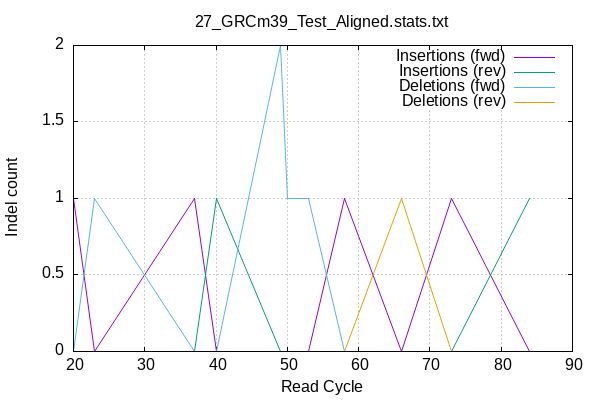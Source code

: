 
        set terminal png size 600,400 truecolor
        set output "plots/indel-cycles.png"
        set grid xtics ytics y2tics back lc rgb "#cccccc"
        set style line 1 linetype 1  linecolor rgb "red"
        set style line 2 linetype 2  linecolor rgb "black"
        set style line 3 linetype 3  linecolor rgb "green"
        set style line 4 linetype 4  linecolor rgb "blue"
        set style increment user
        set ylabel "Indel count"
        set xlabel "Read Cycle"
        set title "27_GRCm39_Test_Aligned.stats.txt" noenhanced
    plot '-' w l ti 'Insertions (fwd)', '' w l ti 'Insertions (rev)', '' w l ti 'Deletions (fwd)', '' w l ti 'Deletions (rev)'
20	1
23	0
37	1
40	0
49	0
50	0
53	0
58	1
66	0
73	1
84	0
end
20	0
23	0
37	0
40	1
49	0
50	0
53	0
58	0
66	0
73	0
84	1
end
20	0
23	1
37	0
40	0
49	2
50	1
53	1
58	0
66	0
73	0
84	0
end
20	0
23	0
37	0
40	0
49	0
50	0
53	0
58	0
66	1
73	0
84	0
end
